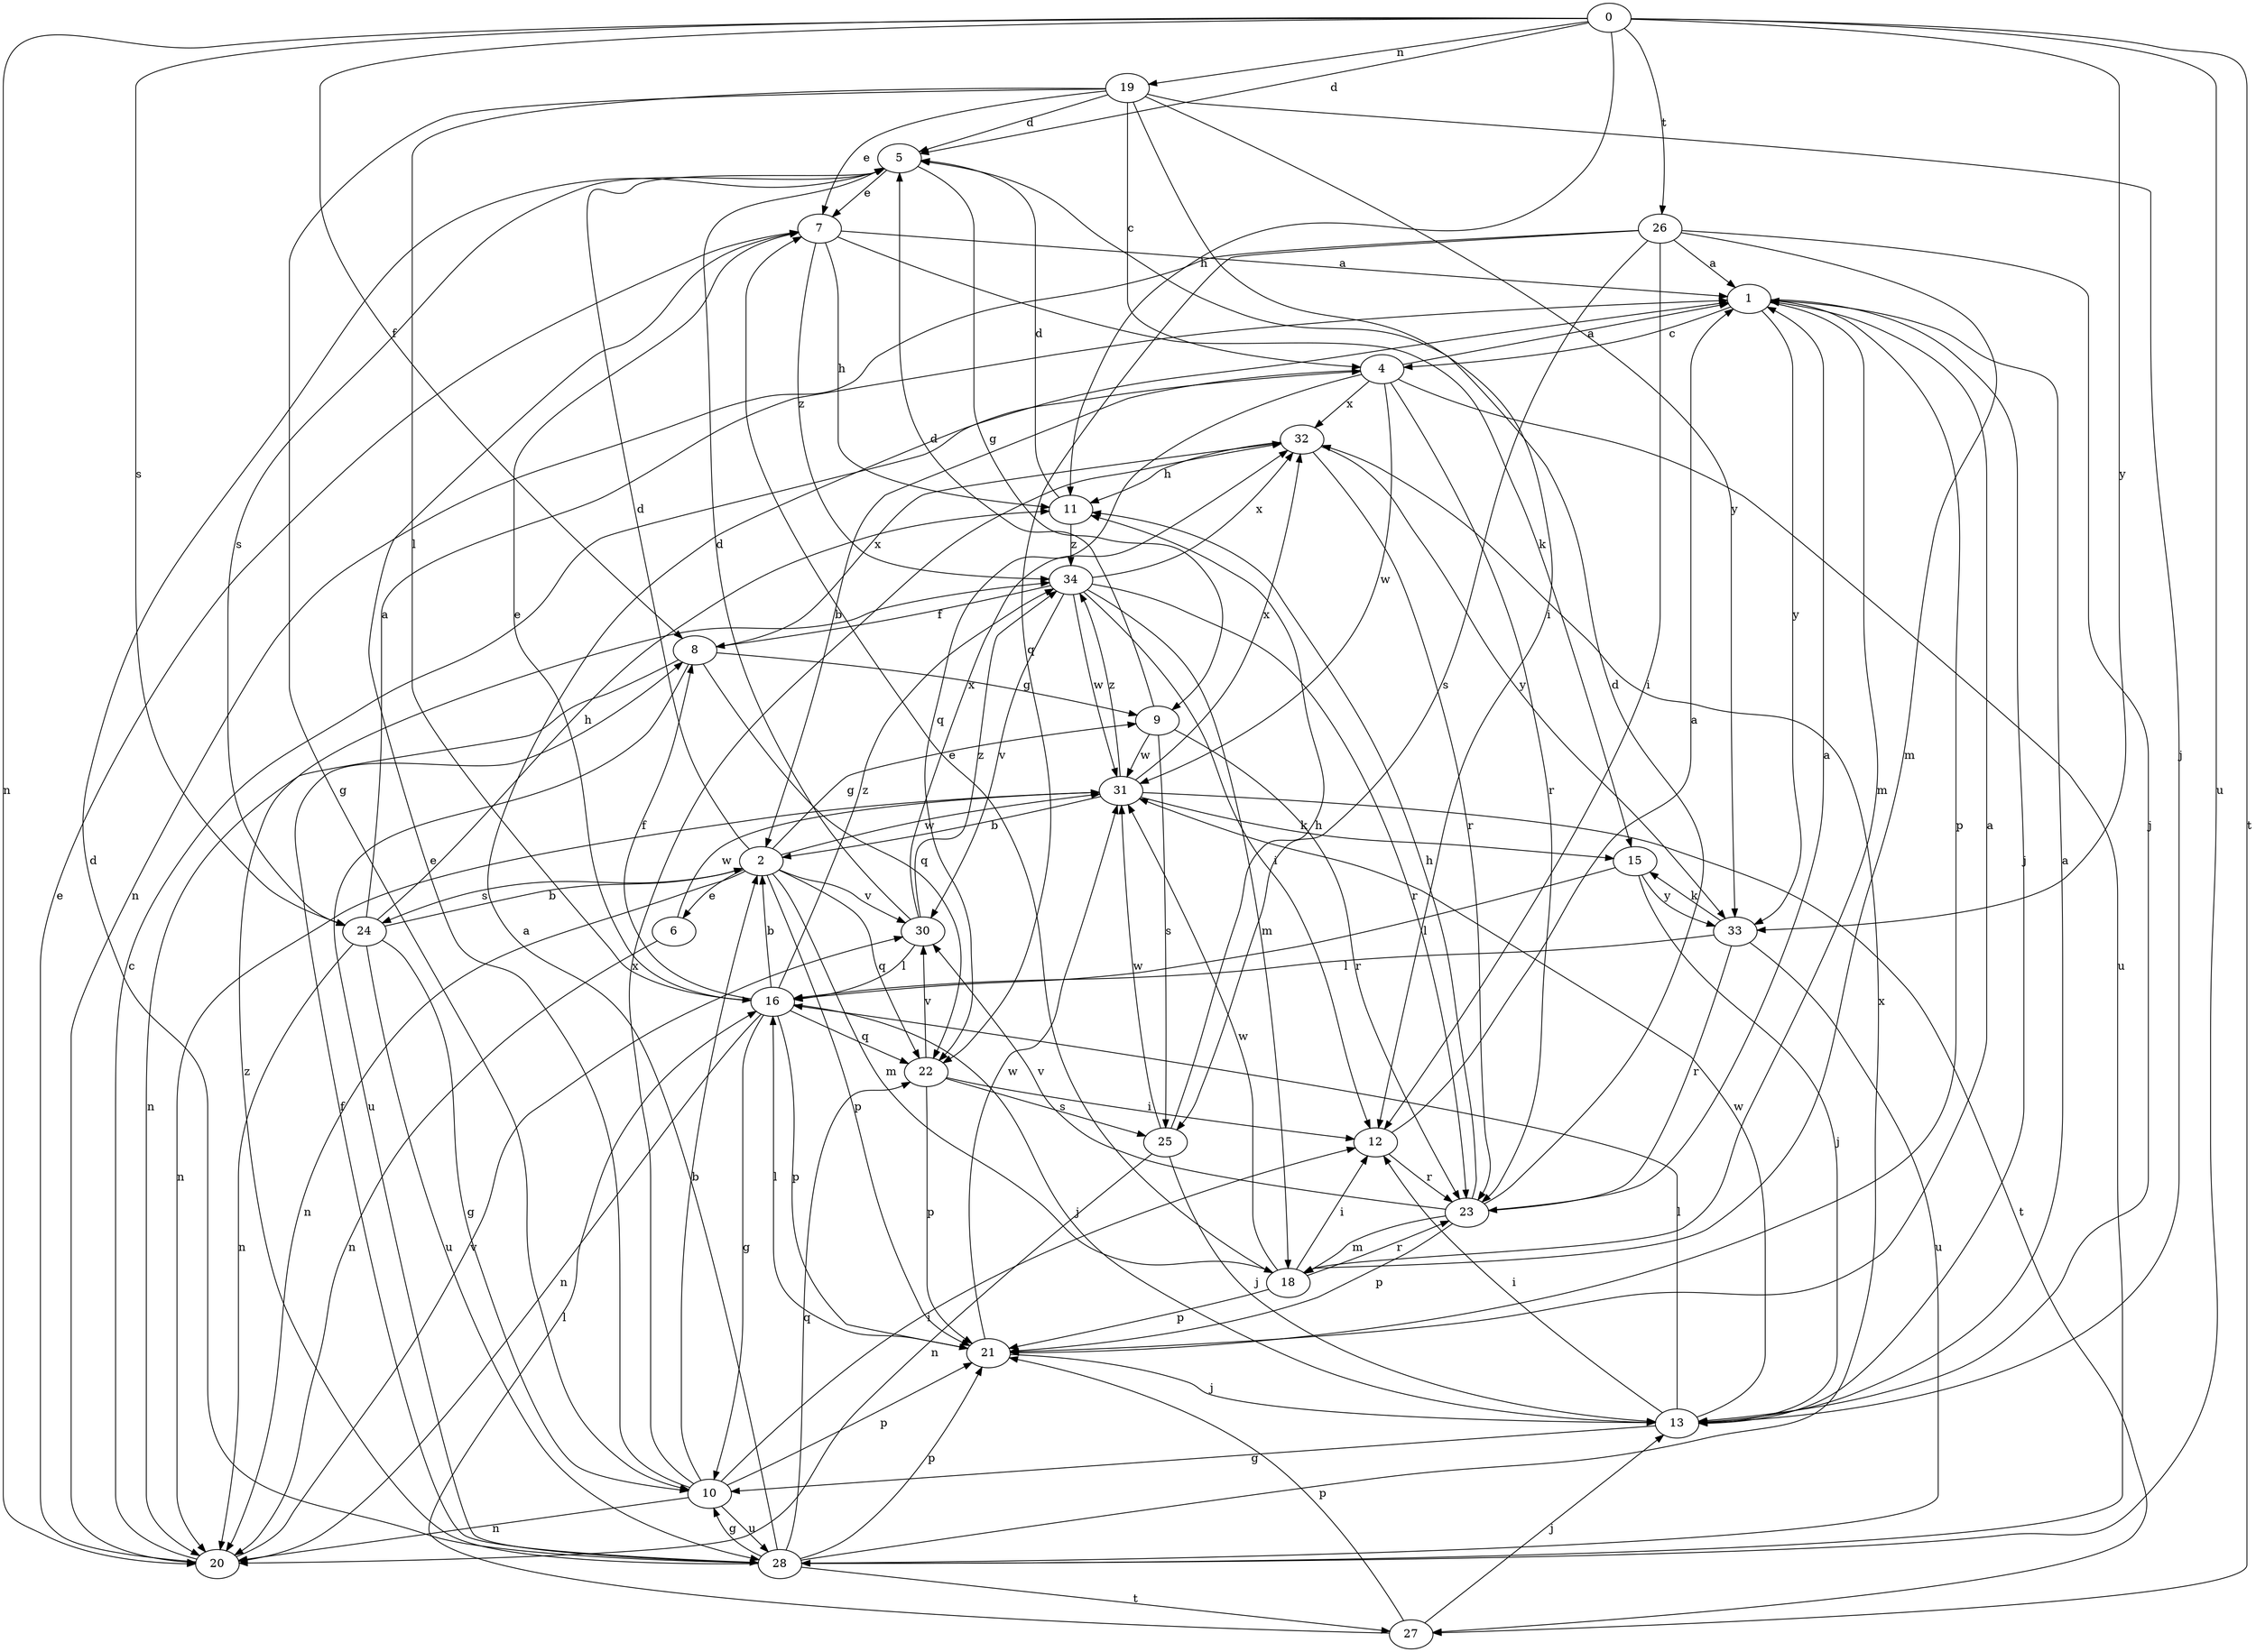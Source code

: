 strict digraph  {
0;
1;
2;
4;
5;
6;
7;
8;
9;
10;
11;
12;
13;
15;
16;
18;
19;
20;
21;
22;
23;
24;
25;
26;
27;
28;
30;
31;
32;
33;
34;
0 -> 5  [label=d];
0 -> 8  [label=f];
0 -> 11  [label=h];
0 -> 19  [label=n];
0 -> 20  [label=n];
0 -> 24  [label=s];
0 -> 26  [label=t];
0 -> 27  [label=t];
0 -> 28  [label=u];
0 -> 33  [label=y];
1 -> 4  [label=c];
1 -> 13  [label=j];
1 -> 18  [label=m];
1 -> 21  [label=p];
1 -> 33  [label=y];
2 -> 5  [label=d];
2 -> 6  [label=e];
2 -> 9  [label=g];
2 -> 18  [label=m];
2 -> 20  [label=n];
2 -> 21  [label=p];
2 -> 22  [label=q];
2 -> 24  [label=s];
2 -> 30  [label=v];
2 -> 31  [label=w];
4 -> 1  [label=a];
4 -> 2  [label=b];
4 -> 22  [label=q];
4 -> 23  [label=r];
4 -> 28  [label=u];
4 -> 31  [label=w];
4 -> 32  [label=x];
5 -> 7  [label=e];
5 -> 9  [label=g];
5 -> 24  [label=s];
6 -> 20  [label=n];
6 -> 31  [label=w];
7 -> 1  [label=a];
7 -> 11  [label=h];
7 -> 15  [label=k];
7 -> 34  [label=z];
8 -> 9  [label=g];
8 -> 20  [label=n];
8 -> 22  [label=q];
8 -> 28  [label=u];
8 -> 32  [label=x];
9 -> 5  [label=d];
9 -> 23  [label=r];
9 -> 25  [label=s];
9 -> 31  [label=w];
10 -> 2  [label=b];
10 -> 7  [label=e];
10 -> 12  [label=i];
10 -> 20  [label=n];
10 -> 21  [label=p];
10 -> 28  [label=u];
10 -> 32  [label=x];
11 -> 5  [label=d];
11 -> 34  [label=z];
12 -> 1  [label=a];
12 -> 23  [label=r];
13 -> 1  [label=a];
13 -> 10  [label=g];
13 -> 12  [label=i];
13 -> 16  [label=l];
13 -> 31  [label=w];
15 -> 13  [label=j];
15 -> 16  [label=l];
15 -> 33  [label=y];
16 -> 2  [label=b];
16 -> 7  [label=e];
16 -> 8  [label=f];
16 -> 10  [label=g];
16 -> 13  [label=j];
16 -> 20  [label=n];
16 -> 21  [label=p];
16 -> 22  [label=q];
16 -> 34  [label=z];
18 -> 7  [label=e];
18 -> 12  [label=i];
18 -> 21  [label=p];
18 -> 23  [label=r];
18 -> 31  [label=w];
19 -> 4  [label=c];
19 -> 5  [label=d];
19 -> 7  [label=e];
19 -> 10  [label=g];
19 -> 12  [label=i];
19 -> 13  [label=j];
19 -> 16  [label=l];
19 -> 33  [label=y];
20 -> 4  [label=c];
20 -> 7  [label=e];
20 -> 30  [label=v];
21 -> 1  [label=a];
21 -> 13  [label=j];
21 -> 16  [label=l];
21 -> 31  [label=w];
22 -> 12  [label=i];
22 -> 21  [label=p];
22 -> 25  [label=s];
22 -> 30  [label=v];
23 -> 1  [label=a];
23 -> 5  [label=d];
23 -> 11  [label=h];
23 -> 18  [label=m];
23 -> 21  [label=p];
23 -> 30  [label=v];
24 -> 1  [label=a];
24 -> 2  [label=b];
24 -> 10  [label=g];
24 -> 11  [label=h];
24 -> 20  [label=n];
24 -> 28  [label=u];
25 -> 11  [label=h];
25 -> 13  [label=j];
25 -> 20  [label=n];
25 -> 31  [label=w];
26 -> 1  [label=a];
26 -> 12  [label=i];
26 -> 13  [label=j];
26 -> 18  [label=m];
26 -> 20  [label=n];
26 -> 22  [label=q];
26 -> 25  [label=s];
27 -> 13  [label=j];
27 -> 16  [label=l];
27 -> 21  [label=p];
28 -> 1  [label=a];
28 -> 5  [label=d];
28 -> 8  [label=f];
28 -> 10  [label=g];
28 -> 21  [label=p];
28 -> 22  [label=q];
28 -> 27  [label=t];
28 -> 32  [label=x];
28 -> 34  [label=z];
30 -> 5  [label=d];
30 -> 16  [label=l];
30 -> 32  [label=x];
30 -> 34  [label=z];
31 -> 2  [label=b];
31 -> 15  [label=k];
31 -> 20  [label=n];
31 -> 27  [label=t];
31 -> 32  [label=x];
31 -> 34  [label=z];
32 -> 11  [label=h];
32 -> 23  [label=r];
32 -> 33  [label=y];
33 -> 15  [label=k];
33 -> 16  [label=l];
33 -> 23  [label=r];
33 -> 28  [label=u];
34 -> 8  [label=f];
34 -> 12  [label=i];
34 -> 18  [label=m];
34 -> 23  [label=r];
34 -> 30  [label=v];
34 -> 31  [label=w];
34 -> 32  [label=x];
}
